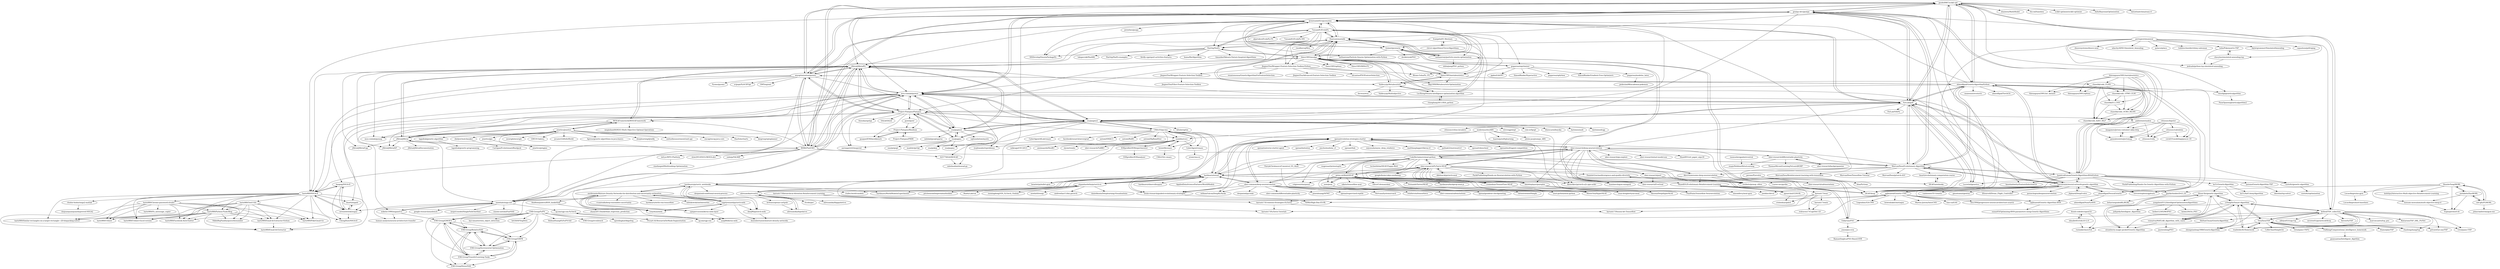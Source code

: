 digraph G {
"guofei9987/scikit-opt" -> "geatpy-dev/geatpy"
"guofei9987/scikit-opt" -> "ljvmiranda921/pyswarms"
"guofei9987/scikit-opt" -> "anyoptimization/pymoo"
"guofei9987/scikit-opt" -> "DEAP/deap" ["e"=1]
"guofei9987/scikit-opt" -> "HaaLeo/swarmlib"
"guofei9987/scikit-opt" -> "ahmedfgad/GeneticAlgorithmPython"
"guofei9987/scikit-opt" -> "msu-coinlab/pymoo"
"guofei9987/scikit-opt" -> "kellenf/TSP_collection"
"guofei9987/scikit-opt" -> "PytLab/gaft"
"guofei9987/scikit-opt" -> "BIMK/PlatEMO"
"guofei9987/scikit-opt" -> "zhanwen/MathModel" ["e"=1]
"guofei9987/scikit-opt" -> "thu-ml/tianshou" ["e"=1]
"guofei9987/scikit-opt" -> "scikit-optimize/scikit-optimize" ["e"=1]
"guofei9987/scikit-opt" -> "fmfn/BayesianOptimization" ["e"=1]
"guofei9987/scikit-opt" -> "datawhalechina/easy-rl" ["e"=1]
"ljvmiranda921/pyswarms" -> "tisimst/pyswarm"
"ljvmiranda921/pyswarms" -> "nathanrooy/particle-swarm-optimization"
"ljvmiranda921/pyswarms" -> "HaaLeo/swarmlib"
"ljvmiranda921/pyswarms" -> "guofei9987/scikit-opt"
"ljvmiranda921/pyswarms" -> "NiaOrg/NiaPy"
"ljvmiranda921/pyswarms" -> "jMetal/jMetalPy"
"ljvmiranda921/pyswarms" -> "msu-coinlab/pymoo"
"ljvmiranda921/pyswarms" -> "anyoptimization/pymoo"
"ljvmiranda921/pyswarms" -> "DEAP/deap" ["e"=1]
"ljvmiranda921/pyswarms" -> "SISDevelop/SwarmPackagePy"
"ljvmiranda921/pyswarms" -> "nathanrooy/Particle-Swarm-Optimization-with-Python"
"ljvmiranda921/pyswarms" -> "jerrytheo/psopy"
"ljvmiranda921/pyswarms" -> "PytLab/gaft"
"ljvmiranda921/pyswarms" -> "esa/pagmo2"
"ljvmiranda921/pyswarms" -> "7ossam81/EvoloPy"
"jenetics/jenetics" -> "lagodiuk/genetic-algorithm"
"jenetics/jenetics" -> "MOEAFramework/MOEAFramework"
"jenetics/jenetics" -> "jMetal/jMetal"
"jenetics/jenetics" -> "dwdyer/watchmaker"
"jenetics/jenetics" -> "jenetics/jpx"
"jenetics/jenetics" -> "GMUEClab/ecj"
"jenetics/jenetics" -> "jsvazic/GAHelloWorld"
"jenetics/jenetics" -> "Apress/genetic-algorithms-in-java-basics"
"jenetics/jenetics" -> "deeplearning4j/nd4j" ["e"=1]
"jenetics/jenetics" -> "unitsofmeasurement/unit-api" ["e"=1]
"jenetics/jenetics" -> "encog/encog-java-core" ["e"=1]
"jenetics/jenetics" -> "HanSolo/charts" ["e"=1]
"jenetics/jenetics" -> "kiegroup/optaplanner" ["e"=1]
"jenetics/jenetics" -> "jenetics/prngine"
"jenetics/jenetics" -> "neuroph/neuroph" ["e"=1]
"HaaLeo/swarmlib" -> "Valdecy/pyMetaheuristic"
"HaaLeo/swarmlib" -> "LucXiong/Swarm-intelligence-optimization-algorithm"
"HaaLeo/swarmlib" -> "thieu1995/metaheuristics"
"HaaLeo/swarmlib" -> "nathanrooy/particle-swarm-optimization"
"HaaLeo/swarmlib" -> "thieu1995/mealpy"
"HaaLeo/swarmlib" -> "ljvmiranda921/pyswarms"
"HaaLeo/swarmlib" -> "7ossam81/EvoloPy"
"HaaLeo/swarmlib" -> "rwuilbercq/Hive"
"HaaLeo/swarmlib" -> "JingweiToo/Wrapper-Feature-Selection-Toolbox-Python"
"HaaLeo/swarmlib" -> "jMetal/jMetalPy"
"HaaLeo/swarmlib" -> "NiaOrg/NiaPy"
"HaaLeo/swarmlib" -> "tisimst/pyswarm"
"thieu1995/metaheuristics" -> "thieu1995/mealpy"
"thieu1995/metaheuristics" -> "chasebk/code_FLNN"
"thieu1995/metaheuristics" -> "kkg1999/MetaheuristicOptimization"
"thieu1995/metaheuristics" -> "HaaLeo/swarmlib"
"thieu1995/metaheuristics" -> "Valdecy/pyMetaheuristic"
"CodeReclaimers/neat-python" -> "uber-research/PyTorch-NEAT"
"CodeReclaimers/neat-python" -> "peter-ch/MultiNEAT"
"CodeReclaimers/neat-python" -> "uber-research/deep-neuroevolution"
"CodeReclaimers/neat-python" -> "crisbodnar/TensorFlow-NEAT"
"CodeReclaimers/neat-python" -> "noio/peas"
"CodeReclaimers/neat-python" -> "ukuleleplayer/pureples"
"CodeReclaimers/neat-python" -> "colgreen/sharpneat" ["e"=1]
"CodeReclaimers/neat-python" -> "openai/evolution-strategies-starter"
"CodeReclaimers/neat-python" -> "MorvanZhou/Evolutionary-Algorithm"
"CodeReclaimers/neat-python" -> "google/brain-tokyo-workshop" ["e"=1]
"CodeReclaimers/neat-python" -> "uber-common/deep-neuroevolution"
"CodeReclaimers/neat-python" -> "DEAP/deap" ["e"=1]
"CodeReclaimers/neat-python" -> "wagenaartje/neataptic" ["e"=1]
"CodeReclaimers/neat-python" -> "techwithtim/NEAT-Flappy-Bird" ["e"=1]
"CodeReclaimers/neat-python" -> "hardmaru/estool"
"LiYangSir/Smart-Algorithm" -> "vonsylvia/MATLAB_Algorithm_with_cases"
"LiYangSir/Smart-Algorithm" -> "Shuai-Xie/genetic-algorithm"
"LiYangSir/Smart-Algorithm" -> "kellenf/TSP_collection"
"LiYangSir/Smart-Algorithm" -> "YisuZhou/TSP"
"LiYangSir/Smart-Algorithm" -> "roadwide/AI-Homework"
"LiYangSir/Smart-Algorithm" -> "EddyGao/PSO"
"LiYangSir/Smart-Algorithm" -> "strawberry-magic-pocket/Genetic-Algorithm"
"haris989/Python-Flask-Blog" -> "haris989/Email-Id-Extractor"
"haris989/Python-Flask-Blog" -> "haris989/Email-Id-Extractor-Python"
"haris989/Python-Flask-Blog" -> "haris989/Facebook-AutoChatter"
"haris989/Python-Flask-Blog" -> "haris989/PokeGmail-Go"
"haris989/Python-Flask-Blog" -> "haris989/Utilizer-Excel-version"
"haris989/Python-Flask-Blog" -> "haris989/Similar-rectangles-on-a-larger-rectangle---2D-binpacking-solver"
"haris989/Python-Flask-Blog" -> "haris989/Utilizer"
"haris989/Python-Flask-Blog" -> "NikhilRajPandey/guessthenumber"
"chaolongzhang/tsp" -> "YisuZhou/TSP"
"kellenf/TSP_collection" -> "YisuZhou/TSP"
"kellenf/TSP_collection" -> "LiYangSir/Smart-Algorithm"
"kellenf/TSP_collection" -> "roadwide/AI-Homework"
"kellenf/TSP_collection" -> "chaolongzhang/tsp"
"kellenf/TSP_collection" -> "zifeiyu0531/ga-tsp"
"kellenf/TSP_collection" -> "vonsylvia/MATLAB_Algorithm_with_cases"
"kellenf/TSP_collection" -> "EddyGao/PSO"
"kellenf/TSP_collection" -> "mveres01/pytorch-drl4vrp" ["e"=1]
"kellenf/TSP_collection" -> "privateEye-zzy/TSP"
"kellenf/TSP_collection" -> "Greatpanc/-TSP-"
"kellenf/TSP_collection" -> "KovenYu/TSP"
"kellenf/TSP_collection" -> "guofei9987/scikit-opt"
"kellenf/TSP_collection" -> "marcoscastro/tsp_pso"
"kellenf/TSP_collection" -> "ShiSanChuan/GeneticAlgorithm"
"kellenf/TSP_collection" -> "Rintarooo/TSP_DRL_PtrNet" ["e"=1]
"harvitronix/neural-network-genetic-algorithm" -> "jliphard/DeepEvolve"
"harvitronix/neural-network-genetic-algorithm" -> "aqibsaeed/Genetic-CNN"
"harvitronix/neural-network-genetic-algorithm" -> "handcraftsman/GeneticAlgorithmsWithPython"
"harvitronix/neural-network-genetic-algorithm" -> "ahmedfgad/NeuralGenetic"
"harvitronix/neural-network-genetic-algorithm" -> "joeddav/devol" ["e"=1]
"harvitronix/neural-network-genetic-algorithm" -> "ahmedfgad/GeneticAlgorithmPython"
"harvitronix/neural-network-genetic-algorithm" -> "aqibsaeed/Genetic-Algorithm-RNN"
"harvitronix/neural-network-genetic-algorithm" -> "PytLab/gaft"
"harvitronix/neural-network-genetic-algorithm" -> "vanhooser/TF-Genetic"
"harvitronix/neural-network-genetic-algorithm" -> "MorvanZhou/Evolutionary-Algorithm"
"harvitronix/neural-network-genetic-algorithm" -> "gmontamat/gentun"
"harvitronix/neural-network-genetic-algorithm" -> "DEAP/deap" ["e"=1]
"harvitronix/neural-network-genetic-algorithm" -> "llSourcell/Drone_Flight_Controller"
"harvitronix/neural-network-genetic-algorithm" -> "trevorstephens/gplearn" ["e"=1]
"harvitronix/neural-network-genetic-algorithm" -> "paraschopra/deepneuroevolution"
"msu-coinlab/pymoo" -> "jMetal/jMetalPy"
"msu-coinlab/pymoo" -> "Project-Platypus/Platypus"
"msu-coinlab/pymoo" -> "msu-coinlab/pymop"
"msu-coinlab/pymoo" -> "ianwhale/nsga-net"
"msu-coinlab/pymoo" -> "haris989/NSGA-II"
"msu-coinlab/pymoo" -> "BIMK/PlatEMO"
"msu-coinlab/pymoo" -> "geatpy-dev/geatpy"
"msu-coinlab/pymoo" -> "esa/pagmo2"
"msu-coinlab/pymoo" -> "esa/pygmo2"
"msu-coinlab/pymoo" -> "lmarti/nsgaiii"
"msu-coinlab/pymoo" -> "wreszelewski/nsga2"
"msu-coinlab/pymoo" -> "PytLab/gaft"
"msu-coinlab/pymoo" -> "mikelzc1990/nsganetv2"
"msu-coinlab/pymoo" -> "trevorstephens/gplearn" ["e"=1]
"msu-coinlab/pymoo" -> "mbelmadani/moead-py"
"7ossam81/EvoloPy" -> "thieu1995/mealpy"
"7ossam81/EvoloPy" -> "HaaLeo/swarmlib"
"7ossam81/EvoloPy" -> "thieu1995/metaheuristics"
"7ossam81/EvoloPy" -> "NiaOrg/NiaPy"
"7ossam81/EvoloPy" -> "aljarrahcs/EvoloPy-FS"
"7ossam81/EvoloPy" -> "Valdecy/pyMetaheuristic"
"7ossam81/EvoloPy" -> "SISDevelop/SwarmPackagePy"
"7ossam81/EvoloPy" -> "JingweiToo/Wrapper-Feature-Selection-Toolbox-Python"
"7ossam81/EvoloPy" -> "7ossam81/EvoloPy-NN"
"7ossam81/EvoloPy" -> "ljvmiranda921/pyswarms"
"7ossam81/EvoloPy" -> "gugarosa/opytimizer"
"7ossam81/EvoloPy" -> "Project-Platypus/Platypus"
"7ossam81/EvoloPy" -> "thieu1995/opfunu"
"7ossam81/EvoloPy" -> "Ritam-Guha/Py_FS"
"hardmaru/pytorch_notebooks" -> "hardmaru/estool"
"hardmaru/pytorch_notebooks" -> "axelbrando/Mixture-Density-Networks-for-distribution-and-uncertainty-estimation"
"hardmaru/pytorch_notebooks" -> "sagelywizard/pytorch-mdn"
"hardmaru/pytorch_notebooks" -> "tonyduan/mdn"
"hardmaru/pytorch_notebooks" -> "hardmaru/WorldModelsExperiments" ["e"=1]
"hardmaru/pytorch_notebooks" -> "ctallec/world-models" ["e"=1]
"hardmaru/pytorch_notebooks" -> "sksq96/pytorch-mdn"
"hardmaru/pytorch_notebooks" -> "deepmind/conditional-neural-process" ["e"=1]
"MorvanZhou/Evolutionary-Algorithm" -> "openai/evolution-strategies-starter"
"MorvanZhou/Evolutionary-Algorithm" -> "handcraftsman/GeneticAlgorithmsWithPython"
"MorvanZhou/Evolutionary-Algorithm" -> "CodeReclaimers/neat-python"
"MorvanZhou/Evolutionary-Algorithm" -> "DEAP/deap" ["e"=1]
"MorvanZhou/Evolutionary-Algorithm" -> "geatpy-dev/geatpy"
"MorvanZhou/Evolutionary-Algorithm" -> "MorvanZhou/Reinforcement-learning-with-tensorflow" ["e"=1]
"MorvanZhou/Evolutionary-Algorithm" -> "uber-research/deep-neuroevolution"
"MorvanZhou/Evolutionary-Algorithm" -> "MorvanZhou/Tensorflow-Tutorial" ["e"=1]
"MorvanZhou/Evolutionary-Algorithm" -> "ahmedfgad/GeneticAlgorithmPython"
"MorvanZhou/Evolutionary-Algorithm" -> "PytLab/gaft"
"MorvanZhou/Evolutionary-Algorithm" -> "MorvanZhou/pytorch-A3C" ["e"=1]
"MorvanZhou/Evolutionary-Algorithm" -> "lmarti/evolutionary-computation-course"
"MorvanZhou/Evolutionary-Algorithm" -> "Alro10/awesome-deep-neuroevolution"
"MorvanZhou/Evolutionary-Algorithm" -> "hardmaru/estool"
"MorvanZhou/Evolutionary-Algorithm" -> "harvitronix/neural-network-genetic-algorithm"
"openai/evolution-strategies-starter" -> "hardmaru/estool"
"openai/evolution-strategies-starter" -> "uber-research/deep-neuroevolution"
"openai/evolution-strategies-starter" -> "atgambardella/pytorch-es"
"openai/evolution-strategies-starter" -> "openai/universe-starter-agent" ["e"=1]
"openai/evolution-strategies-starter" -> "openai/imitation" ["e"=1]
"openai/evolution-strategies-starter" -> "joschu/modular_rl" ["e"=1]
"openai/evolution-strategies-starter" -> "uber-common/deep-neuroevolution"
"openai/evolution-strategies-starter" -> "openai/rllab" ["e"=1]
"openai/evolution-strategies-starter" -> "miyosuda/async_deep_reinforce" ["e"=1]
"openai/evolution-strategies-starter" -> "matthiasplappert/keras-rl" ["e"=1]
"openai/evolution-strategies-starter" -> "williamFalcon/DeepRLHacks" ["e"=1]
"openai/evolution-strategies-starter" -> "pathak22/noreward-rl" ["e"=1]
"openai/evolution-strategies-starter" -> "ikostrikov/pytorch-a2c-ppo-acktr" ["e"=1]
"openai/evolution-strategies-starter" -> "openai/roboschool" ["e"=1]
"openai/evolution-strategies-starter" -> "openai/multiagent-competition" ["e"=1]
"uber-research/deep-neuroevolution" -> "uber-research/PyTorch-NEAT"
"uber-research/deep-neuroevolution" -> "openai/evolution-strategies-starter"
"uber-research/deep-neuroevolution" -> "uber-research/safemutations"
"uber-research/deep-neuroevolution" -> "Alro10/awesome-deep-neuroevolution"
"uber-research/deep-neuroevolution" -> "uber-research/poet"
"uber-research/deep-neuroevolution" -> "CodeReclaimers/neat-python"
"uber-research/deep-neuroevolution" -> "uber-research/go-explore" ["e"=1]
"uber-research/deep-neuroevolution" -> "hardmaru/estool"
"uber-research/deep-neuroevolution" -> "uber-research/atari-model-zoo"
"uber-research/deep-neuroevolution" -> "ShawK91/Evolutionary-Reinforcement-Learning"
"uber-research/deep-neuroevolution" -> "uber-research/differentiable-plasticity"
"uber-research/deep-neuroevolution" -> "uber-research/EvoGrad"
"uber-research/deep-neuroevolution" -> "ukuleleplayer/pureples"
"uber-research/deep-neuroevolution" -> "ShawK91/erl_paper_nips18"
"uber-research/deep-neuroevolution" -> "maximecb/gym-minigrid" ["e"=1]
"esa/pagmo2" -> "esa/pygmo2"
"esa/pagmo2" -> "esa/pagmo"
"esa/pagmo2" -> "esa/pykep" ["e"=1]
"esa/pagmo2" -> "Project-Platypus/Platypus"
"esa/pagmo2" -> "kthohr/optim" ["e"=1]
"esa/pagmo2" -> "stevengj/nlopt" ["e"=1]
"esa/pagmo2" -> "esa/pygmo"
"esa/pagmo2" -> "msu-coinlab/pymoo"
"esa/pagmo2" -> "PytLab/gaft"
"esa/pagmo2" -> "jMetal/jMetalPy"
"esa/pagmo2" -> "coin-or/Ipopt" ["e"=1]
"esa/pagmo2" -> "bluescarni/heyoka" ["e"=1]
"esa/pagmo2" -> "darioizzo/audi" ["e"=1]
"esa/pagmo2" -> "darioizzo/dcgp"
"esa/pagmo2" -> "CMA-ES/pycma"
"Project-Platypus/Platypus" -> "jMetal/jMetalPy"
"Project-Platypus/Platypus" -> "msu-coinlab/pymoo"
"Project-Platypus/Platypus" -> "Project-Platypus/Rhodium"
"Project-Platypus/Platypus" -> "esa/pagmo2"
"Project-Platypus/Platypus" -> "pablormier/yabox"
"Project-Platypus/Platypus" -> "MOEAFramework/MOEAFramework"
"Project-Platypus/Platypus" -> "esa/pygmo2"
"Project-Platypus/Platypus" -> "quaquel/EMAworkbench"
"Project-Platypus/Platypus" -> "esa/pagmo"
"Project-Platypus/Platypus" -> "thouska/spotpy" ["e"=1]
"Project-Platypus/Platypus" -> "anyoptimization/pymoo"
"Project-Platypus/Platypus" -> "pywr/pywr"
"Project-Platypus/Platypus" -> "SALib/SALib" ["e"=1]
"Project-Platypus/Platypus" -> "aarongarrett/inspyred"
"Project-Platypus/Platypus" -> "numbbo/coco"
"geatpy-dev/geatpy" -> "guofei9987/scikit-opt"
"geatpy-dev/geatpy" -> "PytLab/gaft"
"geatpy-dev/geatpy" -> "BIMK/PlatEMO"
"geatpy-dev/geatpy" -> "msu-coinlab/pymoo"
"geatpy-dev/geatpy" -> "DEAP/deap" ["e"=1]
"geatpy-dev/geatpy" -> "jMetal/jMetalPy"
"geatpy-dev/geatpy" -> "anyoptimization/pymoo"
"geatpy-dev/geatpy" -> "haris989/NSGA-II"
"geatpy-dev/geatpy" -> "MorvanZhou/Evolutionary-Algorithm"
"geatpy-dev/geatpy" -> "ljvmiranda921/pyswarms"
"geatpy-dev/geatpy" -> "ahmedfgad/GeneticAlgorithmPython"
"geatpy-dev/geatpy" -> "425776024/MOEAD"
"geatpy-dev/geatpy" -> "esa/pagmo2"
"geatpy-dev/geatpy" -> "handcraftsman/GeneticAlgorithmsWithPython"
"geatpy-dev/geatpy" -> "kellenf/TSP_collection"
"pywr/pywr" -> "Project-Platypus/Rhodium"
"haris989/Chrome-password-stealer" -> "haris989/Email-Id-Extractor"
"haris989/Chrome-password-stealer" -> "haris989/Email-Id-Extractor-Python"
"haris989/Chrome-password-stealer" -> "haris989/Facebook-AutoChatter"
"haris989/Chrome-password-stealer" -> "haris989/PokeGmail-Go"
"haris989/Chrome-password-stealer" -> "haris989/Utilizer"
"haris989/Chrome-password-stealer" -> "haris989/Utilizer-Excel-version"
"haris989/Chrome-password-stealer" -> "haris989/Similar-rectangles-on-a-larger-rectangle---2D-binpacking-solver"
"haris989/Chrome-password-stealer" -> "NikhilRajPandey/guessthenumber"
"haris989/Chrome-password-stealer" -> "haris989/Fb_messsage_copier"
"haris989/Chrome-password-stealer" -> "haris989/Python-Flask-Blog"
"modestyachts/ARS" -> "alexis-jacq/numpy_ARS"
"modestyachts/ARS" -> "brain-research/guided-evolutionary-strategies"
"modestyachts/ARS" -> "openai/evolution-strategies-starter"
"modestyachts/ARS" -> "haarnoja/softqlearning" ["e"=1]
"modestyachts/ARS" -> "ikostrikov/pytorch-a2c-ppo-acktr" ["e"=1]
"modestyachts/ARS" -> "PatrykChrabaszcz/Canonical_ES_Atari"
"clever-algorithms/CleverAlgorithms" -> "fcampelo/EC-Bestiary"
"parano/GeneticAlgorithm-TSP" -> "dmishin/tsp-solver" ["e"=1]
"ddehueck/pytorch-neat" -> "uber-research/PyTorch-NEAT"
"CMA-ES/pycma" -> "hardmaru/estool"
"CMA-ES/pycma" -> "openai/evolution-strategies-starter"
"CMA-ES/pycma" -> "numbbo/coco"
"CMA-ES/pycma" -> "beniz/libcmaes"
"CMA-ES/pycma" -> "CyberAgent/cmaes"
"CMA-ES/pycma" -> "hardmaru/pytorch_notebooks"
"CMA-ES/pycma" -> "CyberAgentAILab/cmaes"
"CMA-ES/pycma" -> "msu-coinlab/pymoo"
"CMA-ES/pycma" -> "facebookresearch/nevergrad" ["e"=1]
"CMA-ES/pycma" -> "automl/SMAC3" ["e"=1]
"CMA-ES/pycma" -> "esa/pagmo2"
"CMA-ES/pycma" -> "automl/RoBO" ["e"=1]
"CMA-ES/pycma" -> "automl/HpBandSter" ["e"=1]
"CMA-ES/pycma" -> "benelot/pybullet-gym" ["e"=1]
"CMA-ES/pycma" -> "brain-research/guided-evolutionary-strategies"
"handcraftsman/GeneticAlgorithmsWithPython" -> "ahmedfgad/GeneticAlgorithmPython"
"handcraftsman/GeneticAlgorithmsWithPython" -> "harvitronix/neural-network-genetic-algorithm"
"handcraftsman/GeneticAlgorithmsWithPython" -> "PytLab/gaft"
"handcraftsman/GeneticAlgorithmsWithPython" -> "MorvanZhou/Evolutionary-Algorithm"
"handcraftsman/GeneticAlgorithmsWithPython" -> "PacktPublishing/Hands-On-Genetic-Algorithms-with-Python"
"handcraftsman/GeneticAlgorithmsWithPython" -> "Lucretiel/genetics"
"handcraftsman/GeneticAlgorithmsWithPython" -> "DEAP/deap" ["e"=1]
"handcraftsman/GeneticAlgorithmsWithPython" -> "ezstoltz/genetic-algorithm"
"handcraftsman/GeneticAlgorithmsWithPython" -> "parano/GeneticAlgorithm-TSP"
"handcraftsman/GeneticAlgorithmsWithPython" -> "geatpy-dev/geatpy"
"handcraftsman/GeneticAlgorithmsWithPython" -> "trevorstephens/gplearn" ["e"=1]
"handcraftsman/GeneticAlgorithmsWithPython" -> "bz51/GeneticAlgorithm"
"handcraftsman/GeneticAlgorithmsWithPython" -> "kaushalshetty/FeatureSelectionGA" ["e"=1]
"handcraftsman/GeneticAlgorithmsWithPython" -> "guofei9987/scikit-opt"
"handcraftsman/GeneticAlgorithmsWithPython" -> "ahmedfgad/NeuralGenetic"
"haris989/NSGA-II" -> "wreszelewski/nsga2"
"haris989/NSGA-II" -> "baopng/NSGA-II"
"haris989/NSGA-II" -> "ChengHust/NSGA-II"
"haris989/NSGA-II" -> "haris989/PokeGmail-Go"
"haris989/NSGA-II" -> "lmarti/nsgaiii"
"haris989/NSGA-II" -> "haris989/Email-Id-Extractor"
"haris989/NSGA-II" -> "haris989/Email-Id-Extractor-Python"
"haris989/NSGA-II" -> "haris989/Facebook-AutoChatter"
"haris989/NSGA-II" -> "haris989/Utilizer-Excel-version"
"haris989/NSGA-II" -> "haris989/Utilizer"
"haris989/NSGA-II" -> "chudur-budur/nsga2-matlab"
"haris989/NSGA-II" -> "haris989/Python-Flask-Blog"
"haris989/NSGA-II" -> "haris989/TextUtils"
"haris989/NSGA-II" -> "haris989/Similar-rectangles-on-a-larger-rectangle---2D-binpacking-solver"
"haris989/NSGA-II" -> "haris989/Chrome-password-stealer"
"perone/Pyevolve" -> "blaa/PyGene"
"perone/Pyevolve" -> "DEAP/notebooks"
"perrygeo/simanneal" -> "tisimst/pyswarm"
"perrygeo/simanneal" -> "skylergrammer/SimulatedAnnealing"
"perrygeo/simanneal" -> "Lucretiel/genetics"
"perrygeo/simanneal" -> "capaulson/pyKriging" ["e"=1]
"perrygeo/simanneal" -> "tnlin/PokemonGo-TSP"
"perrygeo/simanneal" -> "dwavesystems/dwave-neal"
"perrygeo/simanneal" -> "udacity/AIND-Simulated_Annealing" ["e"=1]
"perrygeo/simanneal" -> "jedrazb/python-tsp-simulated-annealing"
"perrygeo/simanneal" -> "chncyhn/simulated-annealing-tsp"
"perrygeo/simanneal" -> "qulacs/qulacs" ["e"=1]
"perrygeo/simanneal" -> "rmsolgi/geneticalgorithm"
"perrygeo/simanneal" -> "toddwschneider/shiny-salesman"
"anyoptimization/pymoo" -> "jMetal/jMetalPy"
"anyoptimization/pymoo" -> "BIMK/PlatEMO"
"anyoptimization/pymoo" -> "Project-Platypus/Platypus"
"anyoptimization/pymoo" -> "esa/pygmo2"
"anyoptimization/pymoo" -> "geatpy-dev/geatpy"
"anyoptimization/pymoo" -> "guofei9987/scikit-opt"
"anyoptimization/pymoo" -> "haris989/NSGA-II"
"anyoptimization/pymoo" -> "ianwhale/nsga-net"
"anyoptimization/pymoo" -> "ahmedfgad/GeneticAlgorithmPython"
"anyoptimization/pymoo" -> "ljvmiranda921/pyswarms"
"anyoptimization/pymoo" -> "Pyomo/pyomo" ["e"=1]
"anyoptimization/pymoo" -> "baopng/NSGA-II"
"anyoptimization/pymoo" -> "scipopt/PySCIPOpt" ["e"=1]
"anyoptimization/pymoo" -> "HaaLeo/swarmlib"
"anyoptimization/pymoo" -> "SMTorg/smt" ["e"=1]
"MOEAFramework/MOEAFramework" -> "jMetal/jMetal"
"MOEAFramework/MOEAFramework" -> "jMetal/jMetalSP"
"MOEAFramework/MOEAFramework" -> "Project-Platypus/Platypus"
"MOEAFramework/MOEAFramework" -> "jenetics/jenetics"
"MOEAFramework/MOEAFramework" -> "jMetal/jMetalPy"
"MOEAFramework/MOEAFramework" -> "mxgiuliani00/M3O-Multi-Objective-Optimal-Operations"
"jMetal/jMetal" -> "MOEAFramework/MOEAFramework"
"jMetal/jMetal" -> "jMetal/jMetalDocumentation"
"jMetal/jMetal" -> "jMetal/jMetalPy"
"jMetal/jMetal" -> "jMetal/jMetalSP"
"jMetal/jMetal" -> "jMetal/jMetalCpp"
"jMetal/jMetal" -> "jenetics/jenetics"
"jMetal/jMetal" -> "BIMK/PlatEMO"
"jMetal/jMetal" -> "msu-coinlab/pymoo"
"jMetal/jMetal" -> "ianwhale/nsga-net"
"roadwide/AI-Homework" -> "kellenf/TSP_collection"
"roadwide/AI-Homework" -> "YisuZhou/TSP"
"roadwide/AI-Homework" -> "LiYangSir/Smart-Algorithm"
"BIMK/PlatEMO" -> "geatpy-dev/geatpy"
"BIMK/PlatEMO" -> "msu-coinlab/pymoo"
"BIMK/PlatEMO" -> "jMetal/jMetalPy"
"BIMK/PlatEMO" -> "anyoptimization/pymoo"
"BIMK/PlatEMO" -> "jMetal/jMetal"
"BIMK/PlatEMO" -> "guofei9987/scikit-opt"
"BIMK/PlatEMO" -> "425776024/MOEAD"
"BIMK/PlatEMO" -> "MOEAFramework/MOEAFramework"
"BIMK/PlatEMO" -> "haris989/NSGA-II"
"BIMK/PlatEMO" -> "Project-Platypus/Platypus"
"BIMK/PlatEMO" -> "EMI-Group/GMOEA"
"BIMK/PlatEMO" -> "DEAP/deap" ["e"=1]
"BIMK/PlatEMO" -> "yalmip/YALMIP" ["e"=1]
"BIMK/PlatEMO" -> "intLyc/MTO-Platform"
"BIMK/PlatEMO" -> "slow295185031/MOEA-dev"
"atgambardella/pytorch-es" -> "openai/evolution-strategies-starter"
"atgambardella/pytorch-es" -> "MadryLab/cox" ["e"=1]
"atgambardella/pytorch-es" -> "zuoxingdong/VIN_PyTorch_Visdom" ["e"=1]
"atgambardella/pytorch-es" -> "oxwhirl/treeqn" ["e"=1]
"atgambardella/pytorch-es" -> "andrewliao11/dni.pytorch" ["e"=1]
"atgambardella/pytorch-es" -> "alirezamika/evostra"
"atgambardella/pytorch-es" -> "danielkunin/Deeplearning-Visualizations" ["e"=1]
"atgambardella/pytorch-es" -> "prichemond/imperialmathslides" ["e"=1]
"atgambardella/pytorch-es" -> "hardmaru/estool"
"JingweiToo/Wrapper-Feature-Selection-Toolbox" -> "JingweiToo/Filter-Feature-Selection-Toolbox"
"thieu1995/mealpy" -> "thieu1995/metaheuristics"
"thieu1995/mealpy" -> "Valdecy/pyMetaheuristic"
"thieu1995/mealpy" -> "HaaLeo/swarmlib"
"thieu1995/mealpy" -> "gugarosa/opytimizer"
"thieu1995/mealpy" -> "7ossam81/EvoloPy"
"thieu1995/mealpy" -> "thieu1995/opfunu"
"thieu1995/mealpy" -> "kkg1999/MetaheuristicOptimization"
"thieu1995/mealpy" -> "NiaOrg/NiaPy"
"thieu1995/mealpy" -> "jMetal/jMetalPy"
"thieu1995/mealpy" -> "thieu1995/MHA-FS"
"thieu1995/mealpy" -> "LucXiong/Swarm-intelligence-optimization-algorithm"
"thieu1995/mealpy" -> "JingweiToo/Wrapper-Feature-Selection-Toolbox-Python"
"tisimst/pyswarm" -> "nathanrooy/particle-swarm-optimization"
"tisimst/pyswarm" -> "ljvmiranda921/pyswarms"
"tisimst/pyswarm" -> "nathanrooy/Particle-Swarm-Optimization-with-Python"
"tisimst/pyswarm" -> "EddyGao/PSO"
"tisimst/pyswarm" -> "dockleryxk/PSO"
"sagelywizard/pytorch-mdn" -> "tonyduan/mdn"
"sagelywizard/pytorch-mdn" -> "axelbrando/Mixture-Density-Networks-for-distribution-and-uncertainty-estimation"
"sagelywizard/pytorch-mdn" -> "sksq96/pytorch-mdn"
"sagelywizard/pytorch-mdn" -> "cpmpercussion/keras-mdn-layer"
"sagelywizard/pytorch-mdn" -> "hardmaru/pytorch_notebooks"
"sagelywizard/pytorch-mdn" -> "dusenberrymw/mixture-density-networks"
"Arash-codedev/openGA" -> "olmallet81/GALGO-2.0"
"Arash-codedev/openGA" -> "ruslankerimov/GA"
"bz51/GeneticAlgorithm" -> "Shuai-Xie/genetic-algorithm"
"bz51/GeneticAlgorithm" -> "bz51/AntColonyAlgorithm"
"bz51/GeneticAlgorithm" -> "zhongxiaolong1988/GeneticAlgorithm"
"Valdecy/pyMetaheuristic" -> "Valdecy/pyMultiobjective"
"Valdecy/pyMetaheuristic" -> "LucXiong/Swarm-intelligence-optimization-algorithm"
"Valdecy/pyMetaheuristic" -> "HaaLeo/swarmlib"
"Valdecy/pyMetaheuristic" -> "thieu1995/mealpy"
"Valdecy/pyMetaheuristic" -> "docwza/woa"
"Valdecy/pyMetaheuristic" -> "thieu1995/metaheuristics"
"hardmaru/estool" -> "openai/evolution-strategies-starter"
"hardmaru/estool" -> "CMA-ES/pycma"
"hardmaru/estool" -> "hardmaru/pytorch_notebooks"
"hardmaru/estool" -> "hardmaru/WorldModelsExperiments" ["e"=1]
"hardmaru/estool" -> "AppliedDataSciencePartners/WorldModels" ["e"=1]
"hardmaru/estool" -> "alirezamika/evostra"
"hardmaru/estool" -> "benelot/pybullet-gym" ["e"=1]
"hardmaru/estool" -> "maximecb/gym-minigrid" ["e"=1]
"hardmaru/estool" -> "atgambardella/pytorch-es"
"hardmaru/estool" -> "ikostrikov/pytorch-a2c-ppo-acktr" ["e"=1]
"hardmaru/estool" -> "hardmaru/slimevolleygym" ["e"=1]
"hardmaru/estool" -> "ctallec/world-models" ["e"=1]
"hardmaru/estool" -> "uber-common/deep-neuroevolution"
"hardmaru/estool" -> "uber-research/EvoGrad"
"hardmaru/estool" -> "brain-research/guided-evolutionary-strategies"
"chudur-budur/nsga2-matlab" -> "duquanquanquan/improved-NSGA2"
"LucXiong/Swarm-intelligence-optimization-algorithm" -> "changliang5811/SSA_python"
"LucXiong/Swarm-intelligence-optimization-algorithm" -> "Valdecy/pyMetaheuristic"
"LucXiong/Swarm-intelligence-optimization-algorithm" -> "HaaLeo/swarmlib"
"PytLab/gaft" -> "geatpy-dev/geatpy"
"PytLab/gaft" -> "handcraftsman/GeneticAlgorithmsWithPython"
"PytLab/gaft" -> "Lucretiel/genetics"
"PytLab/gaft" -> "esa/pagmo2"
"PytLab/gaft" -> "msu-coinlab/pymoo"
"PytLab/gaft" -> "DEAP/deap" ["e"=1]
"PytLab/gaft" -> "ahmedfgad/GeneticAlgorithmPython"
"PytLab/gaft" -> "guofei9987/scikit-opt"
"PytLab/gaft" -> "Project-Platypus/Platypus"
"PytLab/gaft" -> "jMetal/jMetalPy"
"PytLab/gaft" -> "ljvmiranda921/pyswarms"
"PytLab/gaft" -> "PytLab/VASPy" ["e"=1]
"PytLab/gaft" -> "harvitronix/neural-network-genetic-algorithm"
"PytLab/gaft" -> "MorvanZhou/Evolutionary-Algorithm"
"PytLab/gaft" -> "uber-research/deep-neuroevolution"
"425776024/MOEAD" -> "mbelmadani/moead-py"
"lagodiuk/genetic-algorithm" -> "lagodiuk/genetic-programming"
"EddyGao/PSO" -> "nathanrooy/particle-swarm-optimization"
"EddyGao/PSO" -> "tisimst/pyswarm"
"EddyGao/PSO" -> "ymzx/pso-svm"
"FatKong/Computational_Intelligence_homework" -> "guoyuantao/Intelligent_Algrithm"
"Shuai-Xie/genetic-algorithm" -> "strawberry-magic-pocket/Genetic-Algorithm"
"Shuai-Xie/genetic-algorithm" -> "LiYangSir/Smart-Algorithm"
"Shuai-Xie/genetic-algorithm" -> "yangzhen0512/IntelligentOptimizationAlgorithms"
"Shuai-Xie/genetic-algorithm" -> "vonsylvia/MATLAB_Algorithm_with_cases"
"Shuai-Xie/genetic-algorithm" -> "zhongxiaolong1988/GeneticAlgorithm"
"YisuZhou/TSP" -> "kellenf/TSP_collection"
"YisuZhou/TSP" -> "chaolongzhang/tsp"
"YisuZhou/TSP" -> "zhongxiaolong1988/GeneticAlgorithm"
"YisuZhou/TSP" -> "LiYangSir/Smart-Algorithm"
"YisuZhou/TSP" -> "roadwide/AI-Homework"
"YisuZhou/TSP" -> "privateEye-zzy/TSP"
"YisuZhou/TSP" -> "Greatpanc/-TSP-"
"YisuZhou/TSP" -> "DiamonJoy/TSP"
"YisuZhou/TSP" -> "CzRzChao/SimpleGA"
"YisuZhou/TSP" -> "Greatpanc/-TSP2-"
"YisuZhou/TSP" -> "FatKong/Computational_Intelligence_homework"
"vonsylvia/MATLAB_Algorithm_with_cases" -> "LiYangSir/Smart-Algorithm"
"vonsylvia/MATLAB_Algorithm_with_cases" -> "Shuai-Xie/genetic-algorithm"
"vonsylvia/MATLAB_Algorithm_with_cases" -> "jiaowenlong/PSO"
"vonsylvia/MATLAB_Algorithm_with_cases" -> "strawberry-magic-pocket/Genetic-Algorithm"
"peter-ch/MultiNEAT" -> "MisterTea/HyperNEAT"
"peter-ch/MultiNEAT" -> "noio/peas"
"peter-ch/MultiNEAT" -> "CodeReclaimers/neat-python"
"peter-ch/MultiNEAT" -> "uber-research/PyTorch-NEAT"
"peter-ch/MultiNEAT" -> "colgreen/sharpneat" ["e"=1]
"peter-ch/MultiNEAT" -> "FernandoTorres/NEAT"
"peter-ch/MultiNEAT" -> "ukuleleplayer/pureples"
"peter-ch/MultiNEAT" -> "nikste/tensorflow-neat"
"peter-ch/MultiNEAT" -> "OliverColeman/ahni"
"peter-ch/MultiNEAT" -> "neat-python/neat-python"
"peter-ch/MultiNEAT" -> "sean-dougherty/accneat"
"peter-ch/MultiNEAT" -> "crisbodnar/TensorFlow-NEAT"
"peter-ch/MultiNEAT" -> "hardmaru/backprop-neat-js" ["e"=1]
"peter-ch/MultiNEAT" -> "flxsosa/DeepHyperNEAT"
"ukuleleplayer/pureples" -> "simondlevy/neat-gym"
"ukuleleplayer/pureples" -> "uber-research/PyTorch-NEAT"
"ukuleleplayer/pureples" -> "flxsosa/DeepHyperNEAT"
"RunzheYang/MORL" -> "axelabels/DynMORL"
"RunzheYang/MORL" -> "mit-gfx/PGMORL"
"RunzheYang/MORL" -> "hossam-mossalam/multi-objective-deep-rl"
"RunzheYang/MORL" -> "kshitija2/Interactive-Multi-objective-Reinforcement-Learning"
"RunzheYang/MORL" -> "ttajmajer/morl-dv"
"RunzheYang/MORL" -> "jparkerholder/DvD_ES"
"RunzheYang/MORL" -> "LucasAlegre/mo-gym"
"ahmedfgad/NeuralGenetic" -> "ahmedfgad/NumPyANN"
"ahmedfgad/NeuralGenetic" -> "harvitronix/neural-network-genetic-algorithm"
"ahmedfgad/NeuralGenetic" -> "aqibsaeed/Genetic-Algorithm-RNN"
"changliang5811/SSA_python" -> "LucXiong/Swarm-intelligence-optimization-algorithm"
"chasebk/code_OTWO_ELM" -> "chasebk/code_IQSO_MLP"
"chasebk/code_OTWO_ELM" -> "chasebk/code_OCRO_MLNN"
"chasebk/code_OTWO_ELM" -> "chasebk/EO_CNN"
"strawberry-magic-pocket/Genetic-Algorithm" -> "Shuai-Xie/genetic-algorithm"
"JingweiToo/Wrapper-Feature-Selection-Toolbox-Python" -> "JingweiToo/Advanced-Feature-Selection-Toolbox"
"JingweiToo/Wrapper-Feature-Selection-Toolbox-Python" -> "JingweiToo/Wrapper-Feature-Selection-Toolbox"
"JingweiToo/Wrapper-Feature-Selection-Toolbox-Python" -> "ahcantao/PSOFeatureSelection" ["e"=1]
"JingweiToo/Wrapper-Feature-Selection-Toolbox-Python" -> "Ritam-Guha/Py_FS"
"JingweiToo/Wrapper-Feature-Selection-Toolbox-Python" -> "renatoosousa/GeneticAlgorithmForFeatureSelection" ["e"=1]
"JingweiToo/Wrapper-Feature-Selection-Toolbox-Python" -> "kaushalshetty/FeatureSelectionGA" ["e"=1]
"lmarti/nsgaiii" -> "wreszelewski/nsga2"
"jMetal/jMetalPy" -> "jMetal/jMetal"
"jMetal/jMetalPy" -> "msu-coinlab/pymoo"
"jMetal/jMetalPy" -> "Project-Platypus/Platypus"
"jMetal/jMetalPy" -> "anyoptimization/pymoo"
"jMetal/jMetalPy" -> "MOEAFramework/MOEAFramework"
"jMetal/jMetalPy" -> "esa/pygmo2"
"jMetal/jMetalPy" -> "msu-coinlab/pymop"
"jMetal/jMetalPy" -> "ianwhale/nsga-net"
"jMetal/jMetalPy" -> "aarongarrett/inspyred"
"jMetal/jMetalPy" -> "jMetal/jMetalSP"
"jMetal/jMetalPy" -> "BIMK/PlatEMO"
"jMetal/jMetalPy" -> "jMetal/jMetalCpp"
"jMetal/jMetalPy" -> "esa/pagmo2"
"jMetal/jMetalPy" -> "thieu1995/mealpy"
"jMetal/jMetalPy" -> "haris989/NSGA-II"
"noio/peas" -> "neat-python/neat-python"
"noio/peas" -> "peter-ch/MultiNEAT"
"noio/peas" -> "MisterTea/HyperNEAT"
"EMI-Group/FaPN" -> "ShihuaHuang95/FaPN-full"
"EMI-Group/FaPN" -> "EMI-Group/evoxbench"
"EMI-Group/FaPN" -> "EMI-Group/RelativeNAS"
"EMI-Group/FaPN" -> "EMI-Group/GMPB"
"EMI-Group/FaPN" -> "EMI-Group/GMOEA"
"EMI-Group/FaPN" -> "EMI-Group/Incremental-Optimization"
"EMI-Group/FaPN" -> "EMI-Group/TransferLearning-Tasks"
"EMI-Group/FaPN" -> "speedinghzl/AlignSeg" ["e"=1]
"EMI-Group/FaPN" -> "Picsart-AI-Research/SeMask-Segmentation" ["e"=1]
"EMI-Group/FaPN" -> "hyz-xmaster/swa_object_detection" ["e"=1]
"EMI-Group/FaPN" -> "lxtGH/SFSegNets" ["e"=1]
"ShiSanChuan/GeneticAlgorithm" -> "ruslankerimov/GA"
"ymzx/pso-svm" -> "RamanSinghca/PSO-Based-SVR" ["e"=1]
"ahmedfgad/GeneticAlgorithmPython" -> "handcraftsman/GeneticAlgorithmsWithPython"
"ahmedfgad/GeneticAlgorithmPython" -> "rmsolgi/geneticalgorithm"
"ahmedfgad/GeneticAlgorithmPython" -> "DEAP/deap" ["e"=1]
"ahmedfgad/GeneticAlgorithmPython" -> "harvitronix/neural-network-genetic-algorithm"
"ahmedfgad/GeneticAlgorithmPython" -> "anyoptimization/pymoo"
"ahmedfgad/GeneticAlgorithmPython" -> "PytLab/gaft"
"ahmedfgad/GeneticAlgorithmPython" -> "guofei9987/scikit-opt"
"ahmedfgad/GeneticAlgorithmPython" -> "trevorstephens/gplearn" ["e"=1]
"ahmedfgad/GeneticAlgorithmPython" -> "msu-coinlab/pymoo"
"ahmedfgad/GeneticAlgorithmPython" -> "nnaisense/evotorch" ["e"=1]
"ahmedfgad/GeneticAlgorithmPython" -> "ezstoltz/genetic-algorithm"
"ahmedfgad/GeneticAlgorithmPython" -> "ahmedfgad/NeuralGenetic"
"ahmedfgad/GeneticAlgorithmPython" -> "MorvanZhou/Evolutionary-Algorithm"
"ahmedfgad/GeneticAlgorithmPython" -> "ahmedfgad/TorchGA"
"ahmedfgad/GeneticAlgorithmPython" -> "ljvmiranda921/pyswarms"
"EMI-Group/GMOEA" -> "EMI-Group/TransferLearning-Tasks"
"EMI-Group/GMOEA" -> "EMI-Group/GMPB"
"EMI-Group/GMOEA" -> "EMI-Group/Incremental-Optimization"
"EMI-Group/GMOEA" -> "EMI-Group/RelativeNAS"
"EMI-Group/GMOEA" -> "EMI-Group/DenseNAS"
"nathanrooy/particle-swarm-optimization" -> "tisimst/pyswarm"
"nathanrooy/particle-swarm-optimization" -> "HaaLeo/swarmlib"
"nathanrooy/particle-swarm-optimization" -> "shiluqiang/PSO_python"
"nathanrooy/particle-swarm-optimization" -> "EddyGao/PSO"
"NiaOrg/NiaPy" -> "buma/BatAlgorithm"
"NiaOrg/NiaPy" -> "timzatko/Sklearn-Nature-Inspired-Algorithms"
"NiaOrg/NiaPy" -> "lukapecnik/NiaAML"
"NiaOrg/NiaPy" -> "7ossam81/EvoloPy"
"NiaOrg/NiaPy" -> "NiaOrg/NiaPy-examples"
"NiaOrg/NiaPy" -> "firefly-cpp/sport-activities-features"
"NiaOrg/NiaPy" -> "thieu1995/mealpy"
"NiaOrg/NiaPy" -> "SISDevelop/SwarmPackagePy"
"mikelzc1990/nsganetv2" -> "ianwhale/nsga-net"
"mikelzc1990/nsganetv2" -> "human-analysis/neural-architecture-transfer" ["e"=1]
"mikelzc1990/nsganetv2" -> "EMI-Group/GMOEA"
"sg-nm/cgp-cnn" -> "sg-nm/cgp-cnn-PyTorch"
"sg-nm/cgp-cnn-PyTorch" -> "sg-nm/cgp-cnn"
"ianwhale/nsga-net" -> "mikelzc1990/nsganetv2"
"ianwhale/nsga-net" -> "google-research/nasbench" ["e"=1]
"ianwhale/nsga-net" -> "megvii-model/SinglePathOneShot" ["e"=1]
"ianwhale/nsga-net" -> "aqibsaeed/Genetic-CNN"
"ianwhale/nsga-net" -> "sg-nm/cgp-cnn-PyTorch"
"ianwhale/nsga-net" -> "msu-coinlab/pymoo"
"ianwhale/nsga-net" -> "xiaomi-automl/FairNAS" ["e"=1]
"ianwhale/nsga-net" -> "wreszelewski/nsga2"
"ianwhale/nsga-net" -> "human-analysis/neural-architecture-transfer" ["e"=1]
"jliphard/DeepEvolve" -> "harvitronix/neural-network-genetic-algorithm"
"yangzhen0512/IntelligentOptimizationAlgorithms" -> "heihei12305/MOPSO"
"yangzhen0512/IntelligentOptimizationAlgorithms" -> "kuhnLIN/GA_PSO"
"yangzhen0512/IntelligentOptimizationAlgorithms" -> "jullyjelly/Intelligent_Algorithm"
"karush17/esac" -> "karush17/PyTorch-Tutorials"
"karush17/esac" -> "redraven17/CapsNet-1D"
"karush17/esac" -> "karush17/Neural-Art-Tensorflow"
"karush17/esac" -> "karush17/Evolution-Strategies-PyTorch"
"karush17/esac" -> "karush17/emix"
"chncyhn/simulated-annealing-tsp" -> "jedrazb/python-tsp-simulated-annealing"
"chncyhn/simulated-annealing-tsp" -> "tnlin/PokemonGo-TSP"
"numbbo/coco" -> "beniz/libcmaes"
"numbbo/coco" -> "ryojitanabe/reproblems"
"numbbo/coco" -> "NiMlr/High-Dim-ES-RL"
"numbbo/coco" -> "CyberAgent/cmaes"
"numbbo/coco" -> "aminnayebi/HesBO" ["e"=1]
"numbbo/coco" -> "ziyuw/rembo" ["e"=1]
"numbbo/coco" -> "uber-research/TuRBO" ["e"=1]
"numbbo/coco" -> "IOHprofiler/IOHexperimenter"
"numbbo/coco" -> "mikeagn/CEC2013"
"axelabels/DynMORL" -> "RunzheYang/MORL"
"axelabels/DynMORL" -> "ttajmajer/morl-dv"
"axelabels/DynMORL" -> "hossam-mossalam/multi-objective-deep-rl"
"axelabels/DynMORL" -> "mit-gfx/PGMORL"
"beniz/libcmaes" -> "numbbo/coco"
"beniz/libcmaes" -> "CMA-ES/c-cmaes"
"axelbrando/Mixture-Density-Networks-for-distribution-and-uncertainty-estimation" -> "sagelywizard/pytorch-mdn"
"axelbrando/Mixture-Density-Networks-for-distribution-and-uncertainty-estimation" -> "cpmpercussion/keras-mdn-layer"
"axelbrando/Mixture-Density-Networks-for-distribution-and-uncertainty-estimation" -> "hardmaru/pytorch_notebooks"
"axelbrando/Mixture-Density-Networks-for-distribution-and-uncertainty-estimation" -> "tonyduan/mdn"
"axelbrando/Mixture-Density-Networks-for-distribution-and-uncertainty-estimation" -> "RobRomijnders/RNN_basketball"
"axelbrando/Mixture-Density-Networks-for-distribution-and-uncertainty-estimation" -> "sksq96/pytorch-mdn"
"axelbrando/Mixture-Density-Networks-for-distribution-and-uncertainty-estimation" -> "yanji84/keras-mdn"
"axelbrando/Mixture-Density-Networks-for-distribution-and-uncertainty-estimation" -> "vvanirudh/deep-ensembles-uncertainty" ["e"=1]
"axelbrando/Mixture-Density-Networks-for-distribution-and-uncertainty-estimation" -> "hardmaru/write-rnn-tensorflow" ["e"=1]
"axelbrando/Mixture-Density-Networks-for-distribution-and-uncertainty-estimation" -> "mbinkowski/nntimeseries"
"wreszelewski/nsga2" -> "haris989/NSGA-II"
"wreszelewski/nsga2" -> "ChengHust/NSGA-II"
"wreszelewski/nsga2" -> "lmarti/nsgaiii"
"wreszelewski/nsga2" -> "baopng/NSGA-II"
"chasebk/code_FLNN" -> "chasebk/code_IQSO_MLP"
"chasebk/code_FLNN" -> "chasebk/code_OCRO_MLNN"
"chasebk/code_FLNN" -> "chasebk/EO_CNN"
"chasebk/code_FLNN" -> "chasebk/code_OTWO_ELM"
"chasebk/code_FLNN" -> "thieunguyen5991/iot_dataset"
"chasebk/code_FLNN" -> "thieunguyen5991/opfunu"
"gugarosa/opytimizer" -> "thieu1995/mealpy"
"gugarosa/opytimizer" -> "SimonBlanke/Gradient-Free-Optimizers" ["e"=1]
"gugarosa/opytimizer" -> "thieu1995/metaheuristics"
"gugarosa/opytimizer" -> "jppbsi/LibOPT"
"gugarosa/opytimizer" -> "gugarosa/modelos_latex"
"gugarosa/opytimizer" -> "SimonBlanke/Hyperactive" ["e"=1]
"gugarosa/opytimizer" -> "gugarosa/opfython"
"Alro10/awesome-deep-neuroevolution" -> "uber-research/deep-neuroevolution"
"Alro10/awesome-deep-neuroevolution" -> "brain-research/guided-evolutionary-strategies"
"Alro10/awesome-deep-neuroevolution" -> "uber-research/safemutations"
"Alro10/awesome-deep-neuroevolution" -> "resibots/pymap_elites"
"Alro10/awesome-deep-neuroevolution" -> "ShawK91/Evolutionary-Reinforcement-Learning"
"rmsolgi/geneticalgorithm" -> "PasaOpasen/geneticalgorithm2"
"haris989/Email-Id-Extractor-Python" -> "haris989/Email-Id-Extractor"
"haris989/TextUtils" -> "haris989/Python-Flask-Blog"
"haris989/TextUtils" -> "NikhilRajPandey/guessthenumber"
"haris989/TextUtils" -> "haris989/Email-Id-Extractor"
"haris989/TextUtils" -> "haris989/Email-Id-Extractor-Python"
"haris989/TextUtils" -> "haris989/Facebook-AutoChatter"
"haris989/TextUtils" -> "haris989/PokeGmail-Go"
"haris989/TextUtils" -> "haris989/Utilizer-Excel-version"
"haris989/TextUtils" -> "haris989/Utilizer"
"haris989/TextUtils" -> "haris989/Similar-rectangles-on-a-larger-rectangle---2D-binpacking-solver"
"aqibsaeed/Genetic-CNN" -> "harvitronix/neural-network-genetic-algorithm"
"aqibsaeed/Genetic-CNN" -> "aqibsaeed/Genetic-Algorithm-RNN"
"aqibsaeed/Genetic-CNN" -> "sg-nm/cgp-cnn"
"aqibsaeed/Genetic-CNN" -> "Legendnic/GA-CNN"
"aqibsaeed/Genetic-CNN" -> "bowenbaker/metaqnn" ["e"=1]
"aqibsaeed/Genetic-CNN" -> "ianwhale/nsga-net"
"aqibsaeed/Genetic-CNN" -> "Marius-Juston/AutoCNN"
"aqibsaeed/Genetic-CNN" -> "han-cai/EAS" ["e"=1]
"aqibsaeed/Genetic-CNN" -> "titu1994/progressive-neural-architecture-search" ["e"=1]
"citiususc/hipster" -> "covid19-modeling/pyncov-19"
"citiususc/hipster" -> "imagames/jersey-container-akka-http"
"citiususc/hipster" -> "gonzalezsieira/joctomap"
"citiususc/hipster" -> "citiususc/voila"
"citiususc/hipster" -> "citiususc/calendula"
"alirezamika/evostra" -> "alirezamika/bipedal-es"
"alirezamika/evostra" -> "alirezamika/flappybird-es"
"alirezamika/evostra" -> "rlcode/per" ["e"=1]
"alirezamika/evostra" -> "hardmaru/estool"
"alirezamika/evostra" -> "atgambardella/pytorch-es"
"alirezamika/evostra" -> "kvfrans/openai-cartpole"
"Lucretiel/genetics" -> "PytLab/gaft"
"CyberAgent/cmaes" -> "srom/cma-es"
"RobRomijnders/RNN_basketball" -> "zhaoyu611/basketball_trajectory_prediction"
"cpmpercussion/keras-mdn-layer" -> "axelbrando/Mixture-Density-Networks-for-distribution-and-uncertainty-estimation"
"cpmpercussion/keras-mdn-layer" -> "yanji84/keras-mdn"
"uber-research/PyTorch-NEAT" -> "uber-research/deep-neuroevolution"
"uber-research/PyTorch-NEAT" -> "ukuleleplayer/pureples"
"uber-research/PyTorch-NEAT" -> "CodeReclaimers/neat-python"
"uber-research/PyTorch-NEAT" -> "ddehueck/pytorch-neat"
"uber-research/PyTorch-NEAT" -> "crisbodnar/TensorFlow-NEAT"
"uber-research/PyTorch-NEAT" -> "peter-ch/MultiNEAT"
"uber-research/PyTorch-NEAT" -> "google/brain-tokyo-workshop" ["e"=1]
"uber-research/PyTorch-NEAT" -> "simondlevy/neat-gym"
"uber-research/PyTorch-NEAT" -> "PaulPauls/Tensorflow-Neuroevolution" ["e"=1]
"uber-research/PyTorch-NEAT" -> "uber-research/poet"
"uber-research/PyTorch-NEAT" -> "PacktPublishing/Hands-on-Neuroevolution-with-Python"
"uber-research/PyTorch-NEAT" -> "resibots/pymap_elites"
"uber-research/PyTorch-NEAT" -> "DanieleGravina/divergence-and-quality-diversity"
"uber-research/PyTorch-NEAT" -> "uber-research/EvoGrad"
"uber-research/PyTorch-NEAT" -> "hardmaru/estool"
"fcampelo/EC-Bestiary" -> "NiaOrg/NiaPy"
"fcampelo/EC-Bestiary" -> "clever-algorithms/CleverAlgorithms"
"fcampelo/EC-Bestiary" -> "numbbo/coco"
"esa/pagmo" -> "esa/pygmo"
"esa/pagmo" -> "esa/pagmo2"
"esa/pagmo" -> "esa/pykep" ["e"=1]
"esa/pagmo" -> "Project-Platypus/Platypus"
"esa/pagmo" -> "aarongarrett/inspyred"
"esa/pagmo" -> "madebr/pyOpt"
"esa/pagmo" -> "xuy/pyipopt" ["e"=1]
"esa/pagmo" -> "esa/pygmo2"
"tnlin/PokemonGo-TSP" -> "jedrazb/python-tsp-simulated-annealing"
"tnlin/PokemonGo-TSP" -> "chncyhn/simulated-annealing-tsp"
"uber-common/deep-neuroevolution" -> "uber-common/safemutations"
"uber-common/deep-neuroevolution" -> "openai/evolution-strategies-starter"
"uber-common/deep-neuroevolution" -> "openai/gradient-checkpointing" ["e"=1]
"uber-common/deep-neuroevolution" -> "chrisstroemel/Simple" ["e"=1]
"uber-common/deep-neuroevolution" -> "hardmaru/estool"
"uber-common/deep-neuroevolution" -> "williamFalcon/DeepRLHacks" ["e"=1]
"uber-common/deep-neuroevolution" -> "deepmind/pycolab" ["e"=1]
"uber-common/deep-neuroevolution" -> "uber-common/differentiable-plasticity"
"uber-common/deep-neuroevolution" -> "posenhuang/NPMT" ["e"=1]
"uber-common/deep-neuroevolution" -> "openai/supervised-reptile" ["e"=1]
"uber-common/deep-neuroevolution" -> "brain-research/guided-evolutionary-strategies"
"uber-common/deep-neuroevolution" -> "NervanaSystems/coach" ["e"=1]
"uber-common/deep-neuroevolution" -> "reinforceio/tensorforce" ["e"=1]
"uber-common/deep-neuroevolution" -> "joeddav/devol" ["e"=1]
"uber-common/deep-neuroevolution" -> "uber-research/PyTorch-NEAT"
"ezstoltz/genetic-algorithm" -> "ezstoltz/optimization"
"karush17/Evolution-Strategies-PyTorch" -> "karush17/PyTorch-Tutorials"
"karush17/Evolution-Strategies-PyTorch" -> "karush17/Neural-Art-Tensorflow"
"uber-research/backpropamine" -> "uber-research/differentiable-plasticity"
"DEAP/notebooks" -> "lmarti/evolutionary-computation-course"
"apourchot/CEM-RL" -> "ShawK91/Evolutionary-Reinforcement-Learning"
"apourchot/CEM-RL" -> "crisbodnar/pderl"
"ShawK91/Evolutionary-Reinforcement-Learning" -> "apourchot/CEM-RL"
"ShawK91/Evolutionary-Reinforcement-Learning" -> "crisbodnar/pderl"
"ShawK91/Evolutionary-Reinforcement-Learning" -> "jparkerholder/DvD_ES"
"ShawK91/Evolutionary-Reinforcement-Learning" -> "karush17/esac"
"intLyc/MTO-Platform" -> "xiaofangxd/Multitasking-Optimization"
"pablormier/yabox" -> "covid19-modeling/pyncov-19"
"pablormier/yabox" -> "imagames/jersey-container-akka-http"
"pablormier/yabox" -> "gonzalezsieira/joctomap"
"pablormier/yabox" -> "citiususc/voila"
"pablormier/yabox" -> "citiususc/citius-invaders"
"MisterTea/HyperNEAT" -> "peter-ch/MultiNEAT"
"citiususc/calendula" -> "citiususc/voila"
"citiususc/calendula" -> "gonzalezsieira/joctomap"
"citiususc/calendula" -> "covid19-modeling/pyncov-19"
"baopng/NSGA-II" -> "ChengHust/NSGA-II"
"baopng/NSGA-II" -> "wreszelewski/nsga2"
"baopng/NSGA-II" -> "haris989/NSGA-II"
"crisbodnar/TensorFlow-NEAT" -> "uber-research/PyTorch-NEAT"
"crisbodnar/TensorFlow-NEAT" -> "PaulPauls/Tensorflow-Neuroevolution" ["e"=1]
"dwdyer/watchmaker" -> "Carrigan/EvolutionaryBlackjack"
"lmarti/evolutionary-computation-course" -> "DEAP/notebooks"
"uber-research/poet" -> "uber-research/EvoGrad"
"uber-research/poet" -> "icaros-usc/pyribs" ["e"=1]
"uber-research/poet" -> "resibots/pymap_elites"
"jenetics/jpx" -> "jenetics/prngine"
"alirezamika/bipedal-es" -> "alirezamika/evostra"
"kvfrans/openai-cartpole" -> "alirezamika/bipedal-es"
"rasmusbergpalm/evostrat" -> "enajx/HebbianMetaLearning"
"FernandoTorres/NEAT" -> "sean-dougherty/accneat"
"esa/pygmo2" -> "esa/pagmo2"
"esa/pygmo2" -> "Project-Platypus/Platypus"
"esa/pygmo2" -> "esa/pykep" ["e"=1]
"esa/pygmo2" -> "jMetal/jMetalPy"
"esa/pygmo2" -> "msu-coinlab/pymoo"
"esa/pygmo2" -> "msu-coinlab/pymop"
"esa/pygmo2" -> "ryojitanabe/reproblems"
"esa/pygmo2" -> "uqfoundation/mystic" ["e"=1]
"esa/pygmo2" -> "mdolab/pyoptsparse" ["e"=1]
"esa/pygmo2" -> "esa/pagmo"
"olmallet81/GALGO-2.0" -> "Arash-codedev/openGA"
"olmallet81/GALGO-2.0" -> "ruslankerimov/GA"
"brain-research/guided-evolutionary-strategies" -> "NiMlr/High-Dim-ES-RL"
"IOHprofiler/IOHexperimenter" -> "IOHprofiler/IOHanalyzer"
"DanieleGravina/divergence-and-quality-diversity" -> "resibots/pymap_elites"
"PatrykChrabaszcz/Canonical_ES_Atari" -> "NiMlr/High-Dim-ES-RL"
"sksq96/pytorch-mdn" -> "dusenberrymw/mixture-density-networks"
"uber-research/differentiable-plasticity" -> "uber-research/backpropamine"
"uber-research/differentiable-plasticity" -> "ThomasMiconi/LearningToLearnBOHP"
"uber-research/differentiable-plasticity" -> "enajx/HebbianMetaLearning"
"hossam-mossalam/multi-objective-deep-rl" -> "ttajmajer/morl-dv"
"thieunguyen5991/metaheuristics" -> "chasebk/code_IQSO_MLP"
"thieunguyen5991/metaheuristics" -> "thieunguyen5991/opfunu"
"thieunguyen5991/metaheuristics" -> "chasebk/code_FLNN"
"thieunguyen5991/metaheuristics" -> "thieunguyen5991/iot_dataset"
"thieunguyen5991/metaheuristics" -> "chasebk/code_OTWO_ELM"
"thieunguyen5991/metaheuristics" -> "chasebk/code_OCRO_MLNN"
"thieunguyen5991/metaheuristics" -> "chasebk/EO_CNN"
"Project-Platypus/PRIM" -> "Project-Platypus/Rhodium"
"karush17/Hierarchical-Attention-Reinforcement-Learning" -> "karush17/PyTorch-Tutorials"
"karush17/Hierarchical-Attention-Reinforcement-Learning" -> "karush17/Evolution-Strategies-PyTorch"
"resibots/pymap_elites" -> "DanieleGravina/divergence-and-quality-diversity"
"quaquel/EMAworkbench" -> "Project-Platypus/Rhodium"
"jparkerholder/DvD_ES" -> "behaviorguidedRL/BGRL"
"Project-Platypus/Rhodium" -> "Project-Platypus/PRIM"
"Project-Platypus/Rhodium" -> "quaquel/EMAworkbench"
"karush17/emix" -> "redraven17/CapsNet-1D"
"aqibsaeed/Genetic-Algorithm-RNN" -> "sunan93/Optimizing-RNN-parameters-using-Genetic-Algorithms"
"EMI-Group/RelativeNAS" -> "EMI-Group/TransferLearning-Tasks"
"EMI-Group/RelativeNAS" -> "EMI-Group/GMPB"
"EMI-Group/RelativeNAS" -> "EMI-Group/Incremental-Optimization"
"EMI-Group/RelativeNAS" -> "EMI-Group/GMOEA"
"EMI-Group/RelativeNAS" -> "EMI-Group/DenseNAS"
"EMI-Group/GMPB" -> "EMI-Group/TransferLearning-Tasks"
"EMI-Group/GMPB" -> "EMI-Group/Incremental-Optimization"
"EMI-Group/GMPB" -> "EMI-Group/RelativeNAS"
"EMI-Group/GMPB" -> "EMI-Group/DenseNAS"
"EMI-Group/Incremental-Optimization" -> "EMI-Group/TransferLearning-Tasks"
"EMI-Group/Incremental-Optimization" -> "EMI-Group/GMPB"
"EMI-Group/Incremental-Optimization" -> "EMI-Group/RelativeNAS"
"EMI-Group/TransferLearning-Tasks" -> "EMI-Group/Incremental-Optimization"
"EMI-Group/TransferLearning-Tasks" -> "EMI-Group/GMPB"
"EMI-Group/TransferLearning-Tasks" -> "EMI-Group/RelativeNAS"
"EMI-Group/TransferLearning-Tasks" -> "EMI-Group/DenseNAS"
"EMI-Group/TransferLearning-Tasks" -> "EMI-Group/GMOEA"
"LucasAlegre/mo-gym" -> "LucasAlegre/morl-baselines"
"gugarosa/modelos_latex" -> "pederzini98/academia-pokemon"
"mit-gfx/PGMORL" -> "axelabels/DynMORL"
"mit-gfx/PGMORL" -> "RunzheYang/MORL"
"mit-gfx/PGMORL" -> "johan-kallstrom/gym-mo"
"tonyduan/mdn" -> "sagelywizard/pytorch-mdn"
"chasebk/EO_CNN" -> "chasebk/code_IQSO_MLP"
"chasebk/EO_CNN" -> "chasebk/code_OCRO_MLNN"
"gonzalezsieira/joctomap" -> "imagames/jersey-container-akka-http"
"imagames/jersey-container-akka-http" -> "gonzalezsieira/joctomap"
"chasebk/code_OCRO_MLNN" -> "chasebk/code_IQSO_MLP"
"guofei9987/scikit-opt" ["l"="24.87,38.275"]
"geatpy-dev/geatpy" ["l"="24.861,38.311"]
"ljvmiranda921/pyswarms" ["l"="24.843,38.261"]
"anyoptimization/pymoo" ["l"="24.886,38.3"]
"DEAP/deap" ["l"="25.473,33.727"]
"HaaLeo/swarmlib" ["l"="24.847,38.22"]
"ahmedfgad/GeneticAlgorithmPython" ["l"="24.832,38.337"]
"msu-coinlab/pymoo" ["l"="24.89,38.318"]
"kellenf/TSP_collection" ["l"="24.968,38.192"]
"PytLab/gaft" ["l"="24.827,38.317"]
"BIMK/PlatEMO" ["l"="24.929,38.312"]
"zhanwen/MathModel" ["l"="22.104,31.457"]
"thu-ml/tianshou" ["l"="25.179,36.036"]
"scikit-optimize/scikit-optimize" ["l"="25.559,33.754"]
"fmfn/BayesianOptimization" ["l"="25.519,33.726"]
"datawhalechina/easy-rl" ["l"="25.207,36.122"]
"tisimst/pyswarm" ["l"="24.889,38.245"]
"nathanrooy/particle-swarm-optimization" ["l"="24.885,38.219"]
"NiaOrg/NiaPy" ["l"="24.795,38.212"]
"jMetal/jMetalPy" ["l"="24.905,38.297"]
"SISDevelop/SwarmPackagePy" ["l"="24.81,38.231"]
"nathanrooy/Particle-Swarm-Optimization-with-Python" ["l"="24.861,38.236"]
"jerrytheo/psopy" ["l"="24.81,38.252"]
"esa/pagmo2" ["l"="24.849,38.292"]
"7ossam81/EvoloPy" ["l"="24.828,38.209"]
"jenetics/jenetics" ["l"="25.008,38.394"]
"lagodiuk/genetic-algorithm" ["l"="25.04,38.451"]
"MOEAFramework/MOEAFramework" ["l"="24.954,38.334"]
"jMetal/jMetal" ["l"="24.943,38.346"]
"dwdyer/watchmaker" ["l"="25.069,38.433"]
"jenetics/jpx" ["l"="25.034,38.425"]
"GMUEClab/ecj" ["l"="25.042,38.402"]
"jsvazic/GAHelloWorld" ["l"="25.071,38.407"]
"Apress/genetic-algorithms-in-java-basics" ["l"="25.006,38.43"]
"deeplearning4j/nd4j" ["l"="8.747,21.481"]
"unitsofmeasurement/unit-api" ["l"="8.135,20.859"]
"encog/encog-java-core" ["l"="26.026,18.987"]
"HanSolo/charts" ["l"="6.962,19.865"]
"kiegroup/optaplanner" ["l"="19.127,23.379"]
"jenetics/prngine" ["l"="25.021,38.412"]
"neuroph/neuroph" ["l"="26.057,18.923"]
"Valdecy/pyMetaheuristic" ["l"="24.824,38.185"]
"LucXiong/Swarm-intelligence-optimization-algorithm" ["l"="24.812,38.195"]
"thieu1995/metaheuristics" ["l"="24.838,38.173"]
"thieu1995/mealpy" ["l"="24.844,38.2"]
"rwuilbercq/Hive" ["l"="24.874,38.194"]
"JingweiToo/Wrapper-Feature-Selection-Toolbox-Python" ["l"="24.802,38.178"]
"chasebk/code_FLNN" ["l"="24.808,38.092"]
"kkg1999/MetaheuristicOptimization" ["l"="24.857,38.171"]
"CodeReclaimers/neat-python" ["l"="24.614,38.364"]
"uber-research/PyTorch-NEAT" ["l"="24.588,38.39"]
"peter-ch/MultiNEAT" ["l"="24.541,38.366"]
"uber-research/deep-neuroevolution" ["l"="24.628,38.387"]
"crisbodnar/TensorFlow-NEAT" ["l"="24.573,38.368"]
"noio/peas" ["l"="24.546,38.346"]
"ukuleleplayer/pureples" ["l"="24.569,38.382"]
"colgreen/sharpneat" ["l"="26.104,19.163"]
"openai/evolution-strategies-starter" ["l"="24.657,38.361"]
"MorvanZhou/Evolutionary-Algorithm" ["l"="24.744,38.346"]
"google/brain-tokyo-workshop" ["l"="25.248,35.774"]
"uber-common/deep-neuroevolution" ["l"="24.659,38.396"]
"wagenaartje/neataptic" ["l"="28.242,27.493"]
"techwithtim/NEAT-Flappy-Bird" ["l"="24.366,36.96"]
"hardmaru/estool" ["l"="24.677,38.374"]
"LiYangSir/Smart-Algorithm" ["l"="24.968,38.156"]
"vonsylvia/MATLAB_Algorithm_with_cases" ["l"="24.954,38.137"]
"Shuai-Xie/genetic-algorithm" ["l"="24.954,38.12"]
"YisuZhou/TSP" ["l"="25.008,38.163"]
"roadwide/AI-Homework" ["l"="24.984,38.169"]
"EddyGao/PSO" ["l"="24.922,38.205"]
"strawberry-magic-pocket/Genetic-Algorithm" ["l"="24.977,38.117"]
"haris989/Python-Flask-Blog" ["l"="25.018,38.308"]
"haris989/Email-Id-Extractor" ["l"="25.008,38.298"]
"haris989/Email-Id-Extractor-Python" ["l"="25.018,38.295"]
"haris989/Facebook-AutoChatter" ["l"="25.008,38.322"]
"haris989/PokeGmail-Go" ["l"="25.018,38.324"]
"haris989/Utilizer-Excel-version" ["l"="25.01,38.316"]
"haris989/Similar-rectangles-on-a-larger-rectangle---2D-binpacking-solver" ["l"="25.004,38.313"]
"haris989/Utilizer" ["l"="25.005,38.305"]
"NikhilRajPandey/guessthenumber" ["l"="25.046,38.306"]
"chaolongzhang/tsp" ["l"="25.006,38.148"]
"zifeiyu0531/ga-tsp" ["l"="25.01,38.207"]
"mveres01/pytorch-drl4vrp" ["l"="19.076,23.573"]
"privateEye-zzy/TSP" ["l"="24.994,38.181"]
"Greatpanc/-TSP-" ["l"="25.008,38.18"]
"KovenYu/TSP" ["l"="24.99,38.201"]
"marcoscastro/tsp_pso" ["l"="25.02,38.192"]
"ShiSanChuan/GeneticAlgorithm" ["l"="25.032,38.119"]
"Rintarooo/TSP_DRL_PtrNet" ["l"="19.093,23.65"]
"harvitronix/neural-network-genetic-algorithm" ["l"="24.808,38.369"]
"jliphard/DeepEvolve" ["l"="24.792,38.394"]
"aqibsaeed/Genetic-CNN" ["l"="24.867,38.382"]
"handcraftsman/GeneticAlgorithmsWithPython" ["l"="24.806,38.325"]
"ahmedfgad/NeuralGenetic" ["l"="24.827,38.38"]
"joeddav/devol" ["l"="25.627,33.732"]
"aqibsaeed/Genetic-Algorithm-RNN" ["l"="24.838,38.398"]
"vanhooser/TF-Genetic" ["l"="24.812,38.398"]
"gmontamat/gentun" ["l"="24.772,38.401"]
"llSourcell/Drone_Flight_Controller" ["l"="24.807,38.413"]
"trevorstephens/gplearn" ["l"="25.595,33.737"]
"paraschopra/deepneuroevolution" ["l"="24.787,38.415"]
"Project-Platypus/Platypus" ["l"="24.911,38.28"]
"msu-coinlab/pymop" ["l"="24.909,38.319"]
"ianwhale/nsga-net" ["l"="24.907,38.348"]
"haris989/NSGA-II" ["l"="24.977,38.312"]
"esa/pygmo2" ["l"="24.89,38.285"]
"lmarti/nsgaiii" ["l"="24.966,38.325"]
"wreszelewski/nsga2" ["l"="24.953,38.317"]
"mikelzc1990/nsganetv2" ["l"="24.945,38.362"]
"mbelmadani/moead-py" ["l"="24.945,38.287"]
"aljarrahcs/EvoloPy-FS" ["l"="24.792,38.195"]
"7ossam81/EvoloPy-NN" ["l"="24.839,38.187"]
"gugarosa/opytimizer" ["l"="24.84,38.15"]
"thieu1995/opfunu" ["l"="24.854,38.186"]
"Ritam-Guha/Py_FS" ["l"="24.812,38.169"]
"hardmaru/pytorch_notebooks" ["l"="24.703,38.434"]
"axelbrando/Mixture-Density-Networks-for-distribution-and-uncertainty-estimation" ["l"="24.697,38.488"]
"sagelywizard/pytorch-mdn" ["l"="24.713,38.47"]
"tonyduan/mdn" ["l"="24.7,38.46"]
"hardmaru/WorldModelsExperiments" ["l"="25.166,35.726"]
"ctallec/world-models" ["l"="25.184,35.715"]
"sksq96/pytorch-mdn" ["l"="24.696,38.471"]
"deepmind/conditional-neural-process" ["l"="23.106,34.126"]
"MorvanZhou/Reinforcement-learning-with-tensorflow" ["l"="25.049,36.093"]
"MorvanZhou/Tensorflow-Tutorial" ["l"="23.768,31.145"]
"MorvanZhou/pytorch-A3C" ["l"="25.103,35.939"]
"lmarti/evolutionary-computation-course" ["l"="24.638,38.266"]
"Alro10/awesome-deep-neuroevolution" ["l"="24.634,38.403"]
"atgambardella/pytorch-es" ["l"="24.68,38.345"]
"openai/universe-starter-agent" ["l"="24.919,35.858"]
"openai/imitation" ["l"="25.018,35.893"]
"joschu/modular_rl" ["l"="24.965,35.878"]
"openai/rllab" ["l"="24.923,35.871"]
"miyosuda/async_deep_reinforce" ["l"="24.899,35.87"]
"matthiasplappert/keras-rl" ["l"="24.894,35.902"]
"williamFalcon/DeepRLHacks" ["l"="25.01,35.879"]
"pathak22/noreward-rl" ["l"="25.045,35.841"]
"ikostrikov/pytorch-a2c-ppo-acktr" ["l"="25.045,35.899"]
"openai/roboschool" ["l"="25.048,35.87"]
"openai/multiagent-competition" ["l"="25.164,35.891"]
"uber-research/safemutations" ["l"="24.634,38.422"]
"uber-research/poet" ["l"="24.6,38.426"]
"uber-research/go-explore" ["l"="25.16,35.795"]
"uber-research/atari-model-zoo" ["l"="24.582,38.346"]
"ShawK91/Evolutionary-Reinforcement-Learning" ["l"="24.533,38.438"]
"uber-research/differentiable-plasticity" ["l"="24.578,38.471"]
"uber-research/EvoGrad" ["l"="24.617,38.409"]
"ShawK91/erl_paper_nips18" ["l"="24.598,38.407"]
"maximecb/gym-minigrid" ["l"="25.206,35.84"]
"esa/pagmo" ["l"="24.901,38.261"]
"esa/pykep" ["l"="17.217,36.52"]
"kthohr/optim" ["l"="28.143,41.99"]
"stevengj/nlopt" ["l"="28.072,42.018"]
"esa/pygmo" ["l"="24.87,38.252"]
"coin-or/Ipopt" ["l"="27.961,42.025"]
"bluescarni/heyoka" ["l"="17.277,36.531"]
"darioizzo/audi" ["l"="17.297,36.534"]
"darioizzo/dcgp" ["l"="24.804,38.284"]
"CMA-ES/pycma" ["l"="24.735,38.323"]
"Project-Platypus/Rhodium" ["l"="24.978,38.251"]
"pablormier/yabox" ["l"="25.071,38.255"]
"quaquel/EMAworkbench" ["l"="24.964,38.261"]
"thouska/spotpy" ["l"="20.261,28.114"]
"pywr/pywr" ["l"="24.956,38.245"]
"SALib/SALib" ["l"="-11.431,29.236"]
"aarongarrett/inspyred" ["l"="24.93,38.266"]
"numbbo/coco" ["l"="24.748,38.267"]
"425776024/MOEAD" ["l"="24.929,38.293"]
"haris989/Chrome-password-stealer" ["l"="25.029,38.303"]
"haris989/Fb_messsage_copier" ["l"="25.061,38.296"]
"modestyachts/ARS" ["l"="24.612,38.319"]
"alexis-jacq/numpy_ARS" ["l"="24.574,38.299"]
"brain-research/guided-evolutionary-strategies" ["l"="24.66,38.342"]
"haarnoja/softqlearning" ["l"="25.111,35.845"]
"PatrykChrabaszcz/Canonical_ES_Atari" ["l"="24.636,38.291"]
"clever-algorithms/CleverAlgorithms" ["l"="24.685,38.177"]
"fcampelo/EC-Bestiary" ["l"="24.717,38.201"]
"parano/GeneticAlgorithm-TSP" ["l"="24.76,38.376"]
"dmishin/tsp-solver" ["l"="19.196,23.608"]
"ddehueck/pytorch-neat" ["l"="24.561,38.406"]
"beniz/libcmaes" ["l"="24.716,38.271"]
"CyberAgent/cmaes" ["l"="24.717,38.289"]
"CyberAgentAILab/cmaes" ["l"="24.705,38.31"]
"facebookresearch/nevergrad" ["l"="25.543,33.689"]
"automl/SMAC3" ["l"="25.628,33.677"]
"automl/RoBO" ["l"="25.663,33.616"]
"automl/HpBandSter" ["l"="25.667,33.641"]
"benelot/pybullet-gym" ["l"="25.243,35.867"]
"PacktPublishing/Hands-On-Genetic-Algorithms-with-Python" ["l"="24.768,38.301"]
"Lucretiel/genetics" ["l"="24.854,38.357"]
"ezstoltz/genetic-algorithm" ["l"="24.792,38.352"]
"bz51/GeneticAlgorithm" ["l"="24.907,38.171"]
"kaushalshetty/FeatureSelectionGA" ["l"="25.805,33.854"]
"baopng/NSGA-II" ["l"="24.958,38.302"]
"ChengHust/NSGA-II" ["l"="24.981,38.298"]
"chudur-budur/nsga2-matlab" ["l"="25.048,38.323"]
"haris989/TextUtils" ["l"="25.026,38.315"]
"perone/Pyevolve" ["l"="24.543,38.207"]
"blaa/PyGene" ["l"="24.514,38.191"]
"DEAP/notebooks" ["l"="24.594,38.237"]
"perrygeo/simanneal" ["l"="24.91,38.409"]
"skylergrammer/SimulatedAnnealing" ["l"="24.899,38.441"]
"capaulson/pyKriging" ["l"="19.697,28.336"]
"tnlin/PokemonGo-TSP" ["l"="24.938,38.451"]
"dwavesystems/dwave-neal" ["l"="24.914,38.434"]
"udacity/AIND-Simulated_Annealing" ["l"="23.566,29.442"]
"jedrazb/python-tsp-simulated-annealing" ["l"="24.933,38.432"]
"chncyhn/simulated-annealing-tsp" ["l"="24.95,38.438"]
"qulacs/qulacs" ["l"="16.123,38.744"]
"rmsolgi/geneticalgorithm" ["l"="24.865,38.406"]
"toddwschneider/shiny-salesman" ["l"="24.913,38.468"]
"Pyomo/pyomo" ["l"="27.825,41.972"]
"scipopt/PySCIPOpt" ["l"="27.798,41.954"]
"SMTorg/smt" ["l"="-11.471,29.25"]
"jMetal/jMetalSP" ["l"="24.933,38.33"]
"mxgiuliani00/M3O-Multi-Objective-Optimal-Operations" ["l"="24.985,38.351"]
"jMetal/jMetalDocumentation" ["l"="24.97,38.374"]
"jMetal/jMetalCpp" ["l"="24.918,38.336"]
"EMI-Group/GMOEA" ["l"="25.028,38.356"]
"yalmip/YALMIP" ["l"="7.64,10.469"]
"intLyc/MTO-Platform" ["l"="24.988,38.283"]
"slow295185031/MOEA-dev" ["l"="24.965,38.287"]
"MadryLab/cox" ["l"="28.185,32.661"]
"zuoxingdong/VIN_PyTorch_Visdom" ["l"="24.982,35.814"]
"oxwhirl/treeqn" ["l"="28.18,32.658"]
"andrewliao11/dni.pytorch" ["l"="27.493,34.364"]
"alirezamika/evostra" ["l"="24.651,38.326"]
"danielkunin/Deeplearning-Visualizations" ["l"="28.148,32.657"]
"prichemond/imperialmathslides" ["l"="28.143,32.659"]
"JingweiToo/Wrapper-Feature-Selection-Toolbox" ["l"="24.763,38.14"]
"JingweiToo/Filter-Feature-Selection-Toolbox" ["l"="24.748,38.125"]
"thieu1995/MHA-FS" ["l"="24.867,38.179"]
"dockleryxk/PSO" ["l"="24.907,38.227"]
"cpmpercussion/keras-mdn-layer" ["l"="24.716,38.503"]
"dusenberrymw/mixture-density-networks" ["l"="24.724,38.484"]
"Arash-codedev/openGA" ["l"="25.097,38.054"]
"olmallet81/GALGO-2.0" ["l"="25.112,38.067"]
"ruslankerimov/GA" ["l"="25.079,38.081"]
"bz51/AntColonyAlgorithm" ["l"="24.903,38.129"]
"zhongxiaolong1988/GeneticAlgorithm" ["l"="24.973,38.139"]
"Valdecy/pyMultiobjective" ["l"="24.795,38.156"]
"docwza/woa" ["l"="24.807,38.145"]
"AppliedDataSciencePartners/WorldModels" ["l"="25.12,35.695"]
"hardmaru/slimevolleygym" ["l"="25.293,35.841"]
"duquanquanquan/improved-NSGA2" ["l"="25.076,38.323"]
"changliang5811/SSA_python" ["l"="24.782,38.179"]
"PytLab/VASPy" ["l"="16.843,37.623"]
"lagodiuk/genetic-programming" ["l"="25.06,38.481"]
"ymzx/pso-svm" ["l"="24.935,38.181"]
"FatKong/Computational_Intelligence_homework" ["l"="25.057,38.164"]
"guoyuantao/Intelligent_Algrithm" ["l"="25.085,38.159"]
"yangzhen0512/IntelligentOptimizationAlgorithms" ["l"="24.97,38.059"]
"DiamonJoy/TSP" ["l"="25.06,38.146"]
"CzRzChao/SimpleGA" ["l"="25.04,38.138"]
"Greatpanc/-TSP2-" ["l"="25.037,38.159"]
"jiaowenlong/PSO" ["l"="24.95,38.101"]
"MisterTea/HyperNEAT" ["l"="24.518,38.353"]
"FernandoTorres/NEAT" ["l"="24.489,38.363"]
"nikste/tensorflow-neat" ["l"="24.494,38.344"]
"OliverColeman/ahni" ["l"="24.497,38.383"]
"neat-python/neat-python" ["l"="24.523,38.338"]
"sean-dougherty/accneat" ["l"="24.505,38.368"]
"hardmaru/backprop-neat-js" ["l"="28.301,27.47"]
"flxsosa/DeepHyperNEAT" ["l"="24.529,38.384"]
"simondlevy/neat-gym" ["l"="24.55,38.391"]
"RunzheYang/MORL" ["l"="24.386,38.513"]
"axelabels/DynMORL" ["l"="24.368,38.522"]
"mit-gfx/PGMORL" ["l"="24.382,38.533"]
"hossam-mossalam/multi-objective-deep-rl" ["l"="24.354,38.512"]
"kshitija2/Interactive-Multi-objective-Reinforcement-Learning" ["l"="24.38,38.496"]
"ttajmajer/morl-dv" ["l"="24.366,38.506"]
"jparkerholder/DvD_ES" ["l"="24.454,38.481"]
"LucasAlegre/mo-gym" ["l"="24.345,38.533"]
"ahmedfgad/NumPyANN" ["l"="24.824,38.428"]
"chasebk/code_OTWO_ELM" ["l"="24.787,38.076"]
"chasebk/code_IQSO_MLP" ["l"="24.799,38.073"]
"chasebk/code_OCRO_MLNN" ["l"="24.81,38.077"]
"chasebk/EO_CNN" ["l"="24.796,38.083"]
"JingweiToo/Advanced-Feature-Selection-Toolbox" ["l"="24.774,38.16"]
"ahcantao/PSOFeatureSelection" ["l"="25.877,33.831"]
"renatoosousa/GeneticAlgorithmForFeatureSelection" ["l"="25.86,33.835"]
"EMI-Group/FaPN" ["l"="25.084,38.365"]
"ShihuaHuang95/FaPN-full" ["l"="25.111,38.378"]
"EMI-Group/evoxbench" ["l"="25.12,38.364"]
"EMI-Group/RelativeNAS" ["l"="25.051,38.367"]
"EMI-Group/GMPB" ["l"="25.065,38.357"]
"EMI-Group/Incremental-Optimization" ["l"="25.064,38.368"]
"EMI-Group/TransferLearning-Tasks" ["l"="25.053,38.358"]
"speedinghzl/AlignSeg" ["l"="31.883,37.124"]
"Picsart-AI-Research/SeMask-Segmentation" ["l"="34.819,35.92"]
"hyz-xmaster/swa_object_detection" ["l"="34.801,35.635"]
"lxtGH/SFSegNets" ["l"="31.831,37.078"]
"RamanSinghca/PSO-Based-SVR" ["l"="22.225,35.62"]
"nnaisense/evotorch" ["l"="25.45,35.739"]
"ahmedfgad/TorchGA" ["l"="24.784,38.337"]
"EMI-Group/DenseNAS" ["l"="25.049,38.349"]
"shiluqiang/PSO_python" ["l"="24.899,38.196"]
"buma/BatAlgorithm" ["l"="24.76,38.189"]
"timzatko/Sklearn-Nature-Inspired-Algorithms" ["l"="24.76,38.202"]
"lukapecnik/NiaAML" ["l"="24.762,38.214"]
"NiaOrg/NiaPy-examples" ["l"="24.775,38.219"]
"firefly-cpp/sport-activities-features" ["l"="24.775,38.204"]
"human-analysis/neural-architecture-transfer" ["l"="28.419,34.439"]
"sg-nm/cgp-cnn" ["l"="24.901,38.388"]
"sg-nm/cgp-cnn-PyTorch" ["l"="24.915,38.378"]
"google-research/nasbench" ["l"="28.439,34.361"]
"megvii-model/SinglePathOneShot" ["l"="28.455,34.409"]
"xiaomi-automl/FairNAS" ["l"="28.488,34.396"]
"heihei12305/MOPSO" ["l"="24.981,38.03"]
"kuhnLIN/GA_PSO" ["l"="24.99,38.047"]
"jullyjelly/Intelligent_Algorithm" ["l"="24.96,38.039"]
"karush17/esac" ["l"="24.466,38.444"]
"karush17/PyTorch-Tutorials" ["l"="24.435,38.447"]
"redraven17/CapsNet-1D" ["l"="24.448,38.454"]
"karush17/Neural-Art-Tensorflow" ["l"="24.45,38.433"]
"karush17/Evolution-Strategies-PyTorch" ["l"="24.435,38.437"]
"karush17/emix" ["l"="24.461,38.46"]
"ryojitanabe/reproblems" ["l"="24.808,38.271"]
"NiMlr/High-Dim-ES-RL" ["l"="24.68,38.296"]
"aminnayebi/HesBO" ["l"="25.693,33.541"]
"ziyuw/rembo" ["l"="25.707,33.501"]
"uber-research/TuRBO" ["l"="25.665,33.583"]
"IOHprofiler/IOHexperimenter" ["l"="24.711,38.242"]
"mikeagn/CEC2013" ["l"="24.732,38.242"]
"CMA-ES/c-cmaes" ["l"="24.685,38.251"]
"RobRomijnders/RNN_basketball" ["l"="24.707,38.535"]
"yanji84/keras-mdn" ["l"="24.697,38.51"]
"vvanirudh/deep-ensembles-uncertainty" ["l"="24.041,34.663"]
"hardmaru/write-rnn-tensorflow" ["l"="30.964,32.17"]
"mbinkowski/nntimeseries" ["l"="24.671,38.524"]
"thieunguyen5991/iot_dataset" ["l"="24.79,38.068"]
"thieunguyen5991/opfunu" ["l"="24.82,38.072"]
"SimonBlanke/Gradient-Free-Optimizers" ["l"="25.792,33.785"]
"jppbsi/LibOPT" ["l"="24.824,38.123"]
"gugarosa/modelos_latex" ["l"="24.843,38.113"]
"SimonBlanke/Hyperactive" ["l"="25.768,33.904"]
"gugarosa/opfython" ["l"="24.853,38.126"]
"resibots/pymap_elites" ["l"="24.585,38.418"]
"PasaOpasen/geneticalgorithm2" ["l"="24.862,38.439"]
"Legendnic/GA-CNN" ["l"="24.877,38.419"]
"bowenbaker/metaqnn" ["l"="28.518,34.296"]
"Marius-Juston/AutoCNN" ["l"="24.883,38.401"]
"han-cai/EAS" ["l"="28.516,34.317"]
"titu1994/progressive-neural-architecture-search" ["l"="28.47,34.331"]
"citiususc/hipster" ["l"="25.137,38.239"]
"covid19-modeling/pyncov-19" ["l"="25.117,38.247"]
"imagames/jersey-container-akka-http" ["l"="25.104,38.243"]
"gonzalezsieira/joctomap" ["l"="25.112,38.253"]
"citiususc/voila" ["l"="25.119,38.258"]
"citiususc/calendula" ["l"="25.144,38.258"]
"alirezamika/bipedal-es" ["l"="24.632,38.309"]
"alirezamika/flappybird-es" ["l"="24.652,38.303"]
"rlcode/per" ["l"="25.054,36.017"]
"kvfrans/openai-cartpole" ["l"="24.609,38.296"]
"srom/cma-es" ["l"="24.688,38.275"]
"zhaoyu611/basketball_trajectory_prediction" ["l"="24.708,38.557"]
"PaulPauls/Tensorflow-Neuroevolution" ["l"="25.65,36.864"]
"PacktPublishing/Hands-on-Neuroevolution-with-Python" ["l"="24.541,38.409"]
"DanieleGravina/divergence-and-quality-diversity" ["l"="24.566,38.423"]
"madebr/pyOpt" ["l"="24.929,38.234"]
"xuy/pyipopt" ["l"="27.851,41.998"]
"uber-common/safemutations" ["l"="24.667,38.426"]
"openai/gradient-checkpointing" ["l"="27.562,35.345"]
"chrisstroemel/Simple" ["l"="1.847,38.754"]
"deepmind/pycolab" ["l"="25.166,35.834"]
"uber-common/differentiable-plasticity" ["l"="24.645,38.448"]
"posenhuang/NPMT" ["l"="1.871,38.751"]
"openai/supervised-reptile" ["l"="23.797,35.455"]
"NervanaSystems/coach" ["l"="25.079,35.885"]
"reinforceio/tensorforce" ["l"="24.99,35.887"]
"ezstoltz/optimization" ["l"="24.779,38.366"]
"uber-research/backpropamine" ["l"="24.577,38.49"]
"apourchot/CEM-RL" ["l"="24.515,38.454"]
"crisbodnar/pderl" ["l"="24.502,38.444"]
"xiaofangxd/Multitasking-Optimization" ["l"="25.02,38.27"]
"citiususc/citius-invaders" ["l"="25.087,38.238"]
"Carrigan/EvolutionaryBlackjack" ["l"="25.093,38.447"]
"icaros-usc/pyribs" ["l"="25.528,35.738"]
"rasmusbergpalm/evostrat" ["l"="24.534,38.542"]
"enajx/HebbianMetaLearning" ["l"="24.552,38.514"]
"uqfoundation/mystic" ["l"="25.224,33.571"]
"mdolab/pyoptsparse" ["l"="-11.531,29.26"]
"IOHprofiler/IOHanalyzer" ["l"="24.689,38.228"]
"ThomasMiconi/LearningToLearnBOHP" ["l"="24.554,38.485"]
"thieunguyen5991/metaheuristics" ["l"="24.804,38.064"]
"Project-Platypus/PRIM" ["l"="25.002,38.242"]
"karush17/Hierarchical-Attention-Reinforcement-Learning" ["l"="24.415,38.442"]
"behaviorguidedRL/BGRL" ["l"="24.438,38.494"]
"sunan93/Optimizing-RNN-parameters-using-Genetic-Algorithms" ["l"="24.843,38.422"]
"LucasAlegre/morl-baselines" ["l"="24.321,38.543"]
"pederzini98/academia-pokemon" ["l"="24.846,38.096"]
"johan-kallstrom/gym-mo" ["l"="24.378,38.551"]
}